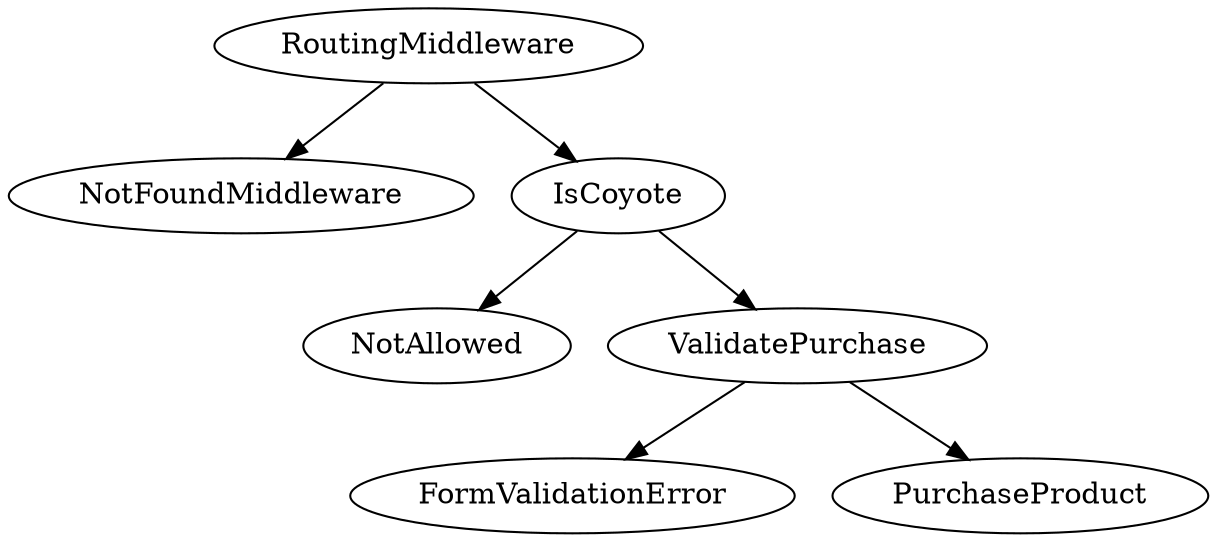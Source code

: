 digraph App {
    RoutingMiddleware -> NotFoundMiddleware
    RoutingMiddleware -> IsCoyote
    IsCoyote -> NotAllowed
    IsCoyote -> ValidatePurchase
    ValidatePurchase -> FormValidationError
    ValidatePurchase -> PurchaseProduct
}
